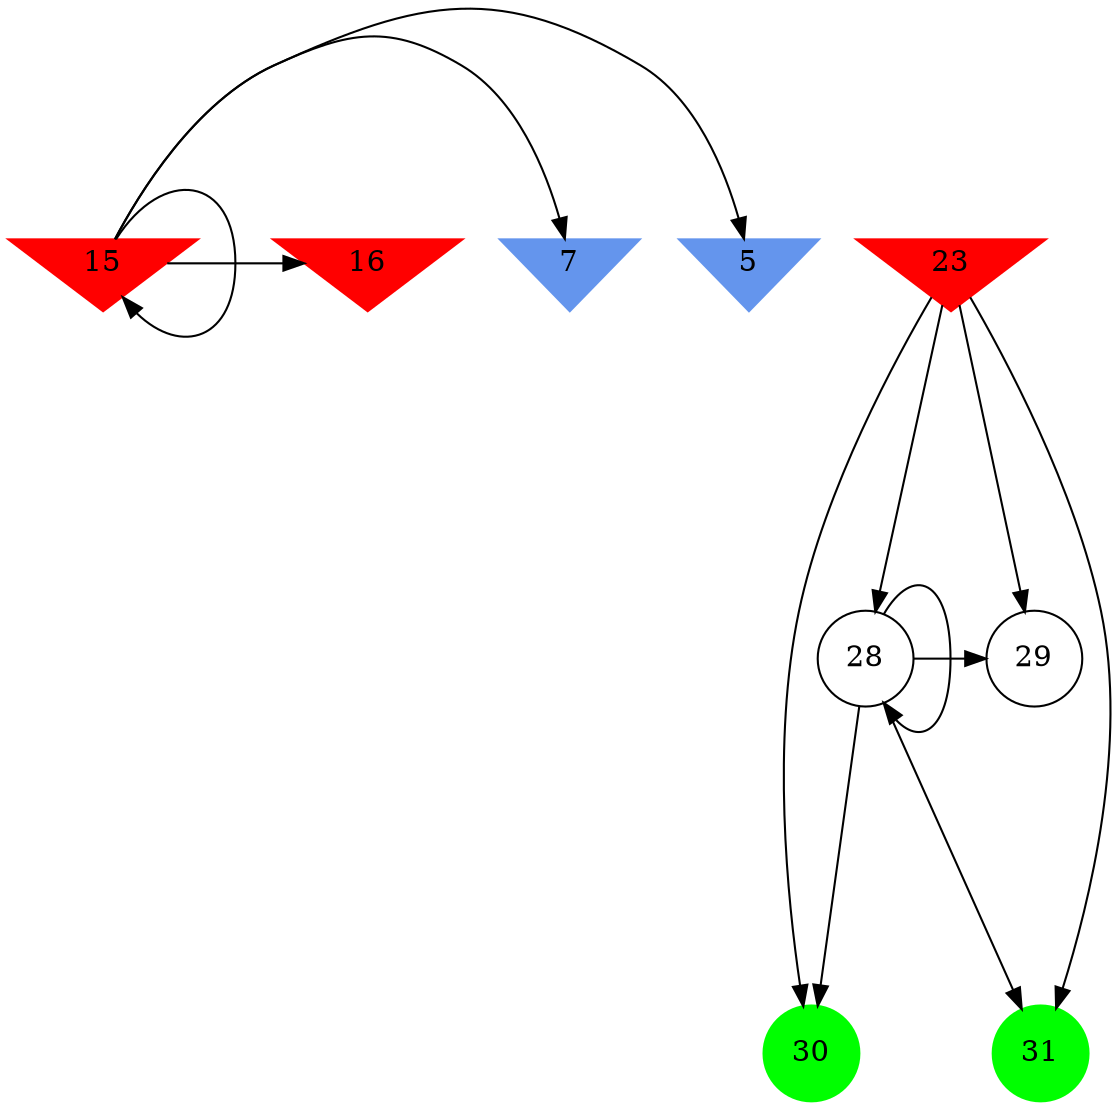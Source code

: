 digraph brain {
	ranksep=2.0;
	5 [shape=invtriangle,style=filled,color=cornflowerblue];
	7 [shape=invtriangle,style=filled,color=cornflowerblue];
	15 [shape=invtriangle,style=filled,color=red];
	16 [shape=invtriangle,style=filled,color=red];
	23 [shape=invtriangle,style=filled,color=red];
	28 [shape=circle,color=black];
	29 [shape=circle,color=black];
	30 [shape=circle,style=filled,color=green];
	31 [shape=circle,style=filled,color=green];
	15	->	7;
	15	->	5;
	15	->	15;
	15	->	16;
	28	->	31;
	28	->	28;
	28	->	29;
	28	->	30;
	23	->	31;
	23	->	28;
	23	->	29;
	23	->	30;
	{ rank=same; 5; 7; 15; 16; 23; }
	{ rank=same; 28; 29; }
	{ rank=same; 30; 31; }
}
